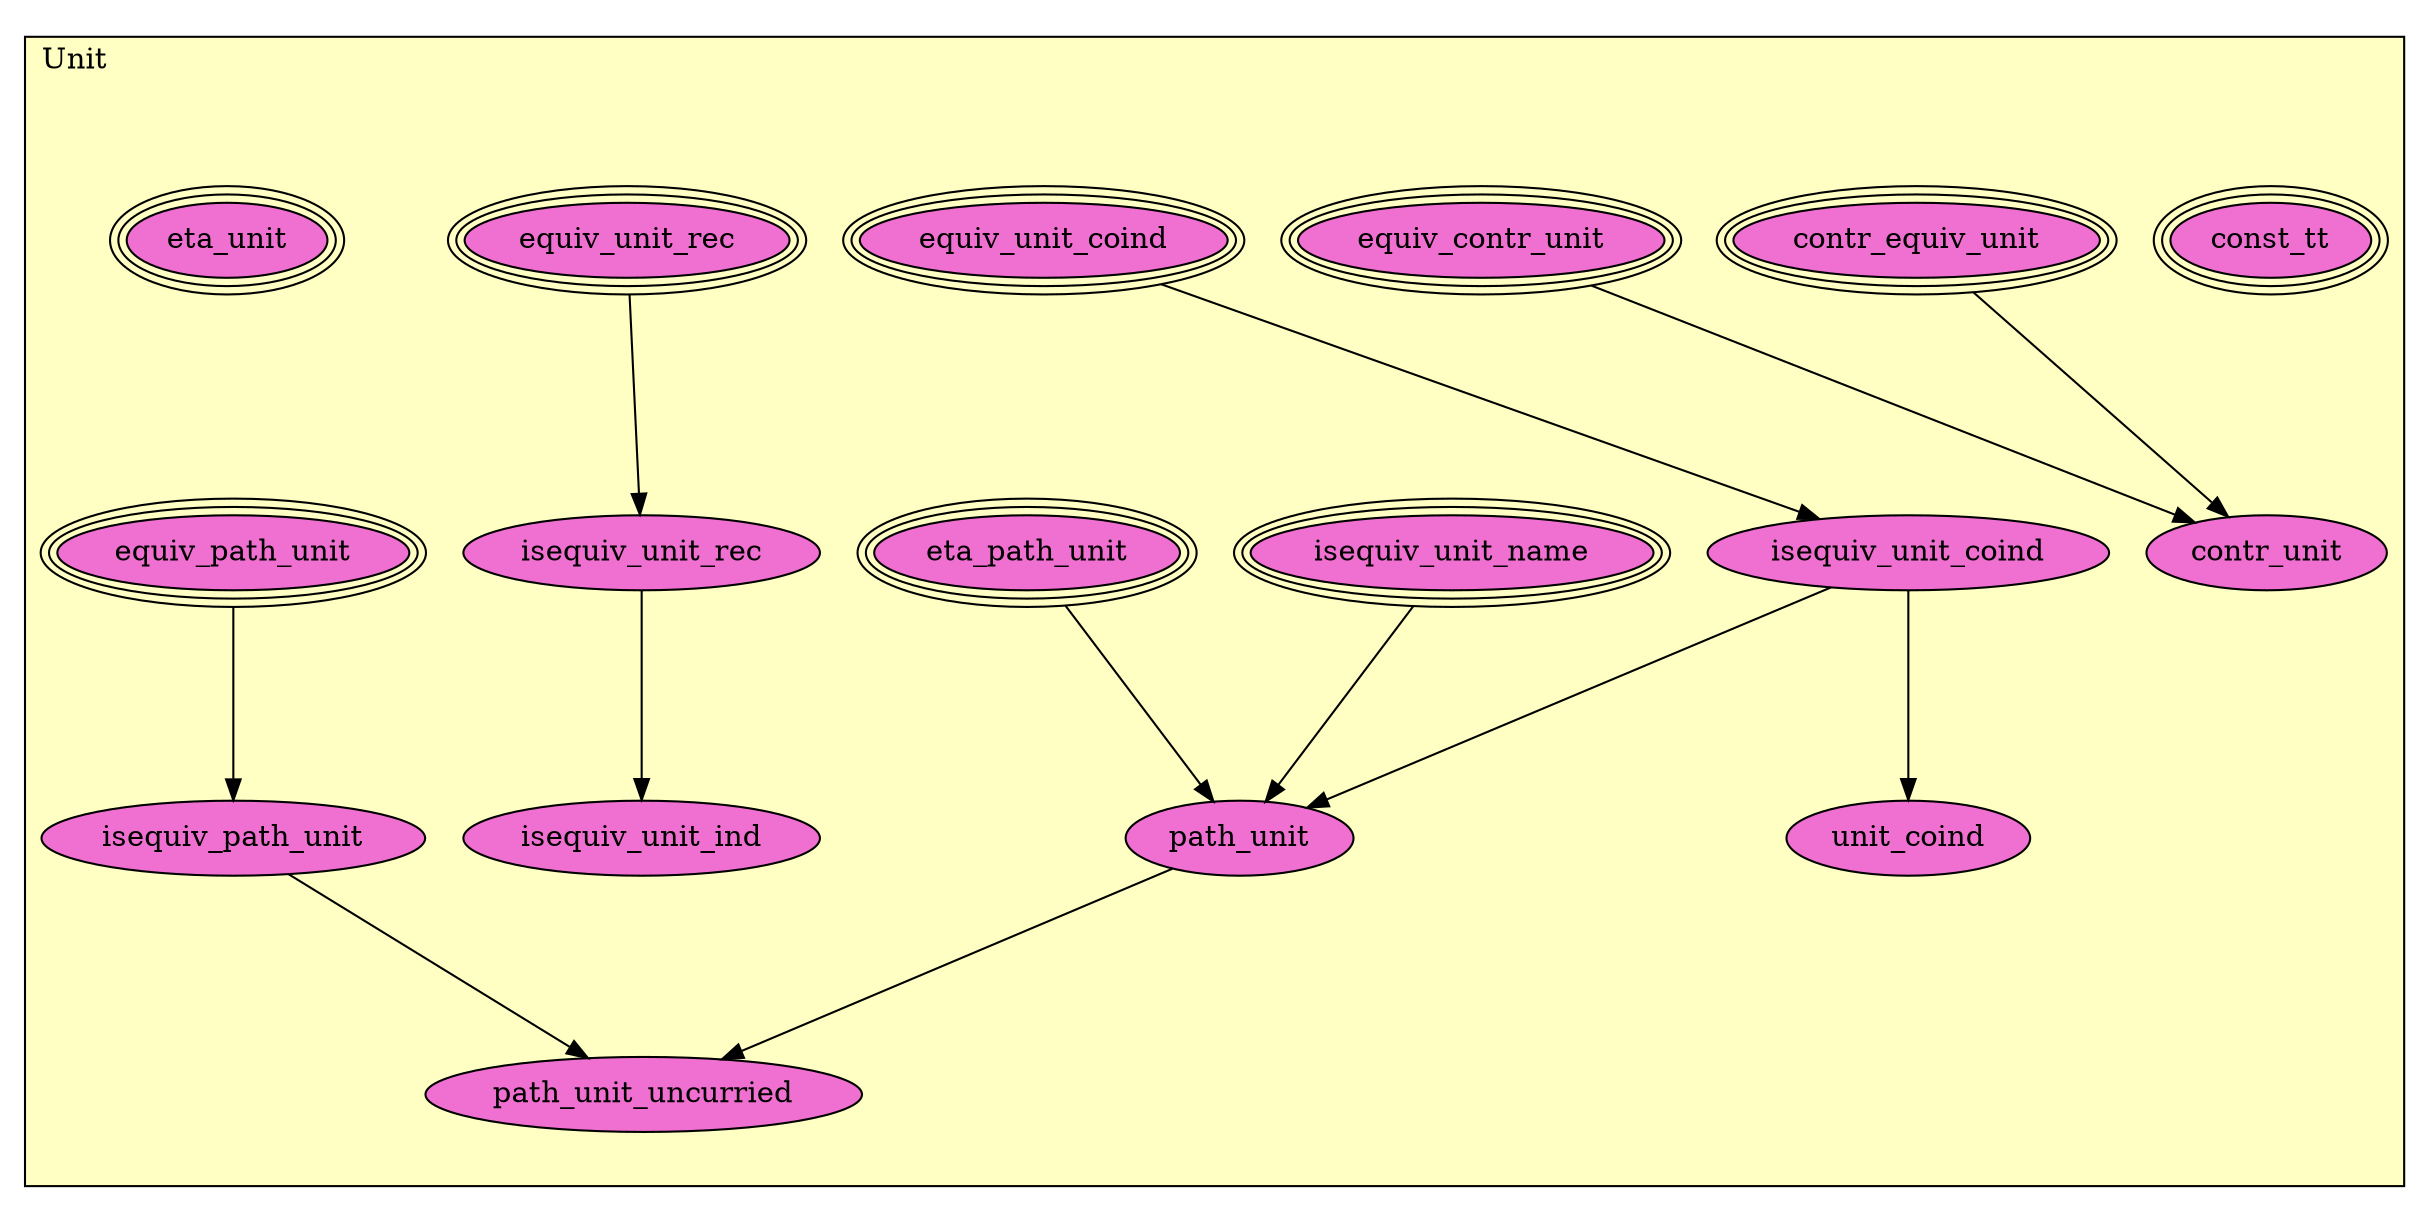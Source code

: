 digraph HoTT_Types_Unit {
  graph [ratio=0.5]
  node [style=filled]
Unit_const_tt [label="const_tt", URL=<Unit.html#const_tt>, peripheries=3, fillcolor="#F070D1"] ;
Unit_contr_equiv_unit [label="contr_equiv_unit", URL=<Unit.html#contr_equiv_unit>, peripheries=3, fillcolor="#F070D1"] ;
Unit_equiv_contr_unit [label="equiv_contr_unit", URL=<Unit.html#equiv_contr_unit>, peripheries=3, fillcolor="#F070D1"] ;
Unit_contr_unit [label="contr_unit", URL=<Unit.html#contr_unit>, fillcolor="#F070D1"] ;
Unit_equiv_unit_coind [label="equiv_unit_coind", URL=<Unit.html#equiv_unit_coind>, peripheries=3, fillcolor="#F070D1"] ;
Unit_isequiv_unit_coind [label="isequiv_unit_coind", URL=<Unit.html#isequiv_unit_coind>, fillcolor="#F070D1"] ;
Unit_unit_coind [label="unit_coind", URL=<Unit.html#unit_coind>, fillcolor="#F070D1"] ;
Unit_isequiv_unit_name [label="isequiv_unit_name", URL=<Unit.html#isequiv_unit_name>, peripheries=3, fillcolor="#F070D1"] ;
Unit_equiv_unit_rec [label="equiv_unit_rec", URL=<Unit.html#equiv_unit_rec>, peripheries=3, fillcolor="#F070D1"] ;
Unit_isequiv_unit_rec [label="isequiv_unit_rec", URL=<Unit.html#isequiv_unit_rec>, fillcolor="#F070D1"] ;
Unit_isequiv_unit_ind [label="isequiv_unit_ind", URL=<Unit.html#isequiv_unit_ind>, fillcolor="#F070D1"] ;
Unit_equiv_path_unit [label="equiv_path_unit", URL=<Unit.html#equiv_path_unit>, peripheries=3, fillcolor="#F070D1"] ;
Unit_isequiv_path_unit [label="isequiv_path_unit", URL=<Unit.html#isequiv_path_unit>, fillcolor="#F070D1"] ;
Unit_eta_path_unit [label="eta_path_unit", URL=<Unit.html#eta_path_unit>, peripheries=3, fillcolor="#F070D1"] ;
Unit_path_unit [label="path_unit", URL=<Unit.html#path_unit>, fillcolor="#F070D1"] ;
Unit_path_unit_uncurried [label="path_unit_uncurried", URL=<Unit.html#path_unit_uncurried>, fillcolor="#F070D1"] ;
Unit_eta_unit [label="eta_unit", URL=<Unit.html#eta_unit>, peripheries=3, fillcolor="#F070D1"] ;
  Unit_contr_equiv_unit -> Unit_contr_unit [] ;
  Unit_equiv_contr_unit -> Unit_contr_unit [] ;
  Unit_equiv_unit_coind -> Unit_isequiv_unit_coind [] ;
  Unit_isequiv_unit_coind -> Unit_unit_coind [] ;
  Unit_isequiv_unit_coind -> Unit_path_unit [] ;
  Unit_isequiv_unit_name -> Unit_path_unit [] ;
  Unit_equiv_unit_rec -> Unit_isequiv_unit_rec [] ;
  Unit_isequiv_unit_rec -> Unit_isequiv_unit_ind [] ;
  Unit_equiv_path_unit -> Unit_isequiv_path_unit [] ;
  Unit_isequiv_path_unit -> Unit_path_unit_uncurried [] ;
  Unit_eta_path_unit -> Unit_path_unit [] ;
  Unit_path_unit -> Unit_path_unit_uncurried [] ;
subgraph cluster_Unit { label="Unit"; fillcolor="#FFFFC3"; labeljust=l; style=filled 
Unit_eta_unit; Unit_path_unit_uncurried; Unit_path_unit; Unit_eta_path_unit; Unit_isequiv_path_unit; Unit_equiv_path_unit; Unit_isequiv_unit_ind; Unit_isequiv_unit_rec; Unit_equiv_unit_rec; Unit_isequiv_unit_name; Unit_unit_coind; Unit_isequiv_unit_coind; Unit_equiv_unit_coind; Unit_contr_unit; Unit_equiv_contr_unit; Unit_contr_equiv_unit; Unit_const_tt; };
} /* END */
